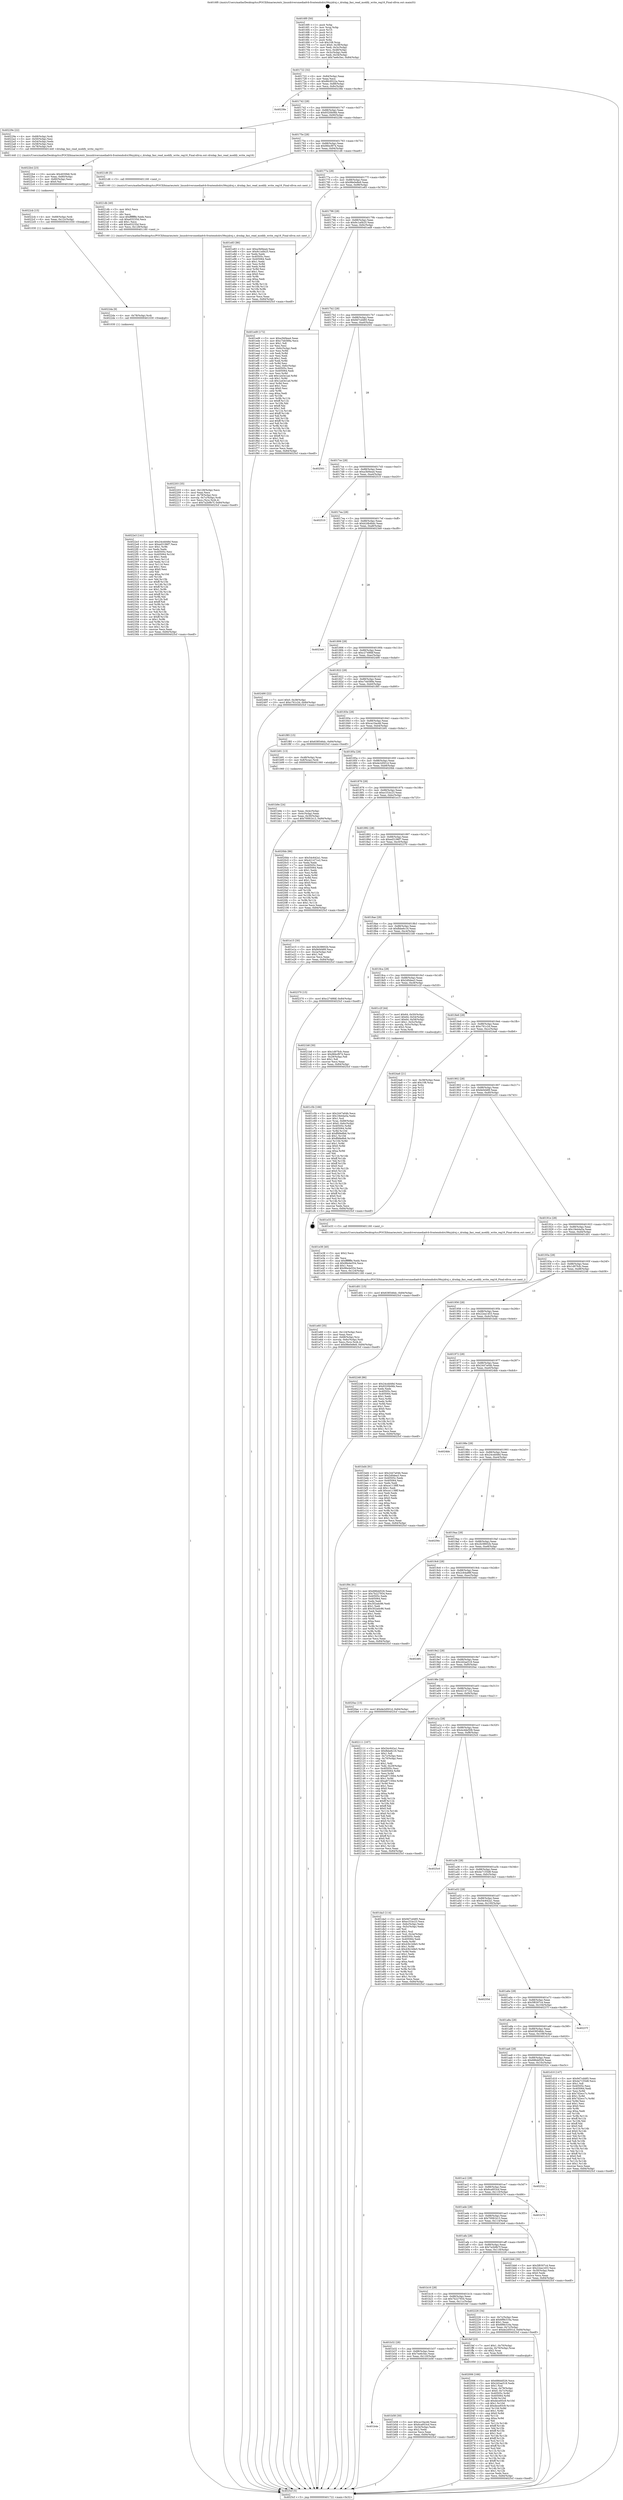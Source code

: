 digraph "0x4016f0" {
  label = "0x4016f0 (/mnt/c/Users/mathe/Desktop/tcc/POCII/binaries/extr_linuxdriversmediadvb-frontendsdrx39xyjdrxj.c_drxdap_fasi_read_modify_write_reg16_Final-ollvm.out::main(0))"
  labelloc = "t"
  node[shape=record]

  Entry [label="",width=0.3,height=0.3,shape=circle,fillcolor=black,style=filled]
  "0x401722" [label="{
     0x401722 [32]\l
     | [instrs]\l
     &nbsp;&nbsp;0x401722 \<+6\>: mov -0x84(%rbp),%eax\l
     &nbsp;&nbsp;0x401728 \<+2\>: mov %eax,%ecx\l
     &nbsp;&nbsp;0x40172a \<+6\>: sub $0x86c9522a,%ecx\l
     &nbsp;&nbsp;0x401730 \<+6\>: mov %eax,-0x88(%rbp)\l
     &nbsp;&nbsp;0x401736 \<+6\>: mov %ecx,-0x8c(%rbp)\l
     &nbsp;&nbsp;0x40173c \<+6\>: je 000000000040238e \<main+0xc9e\>\l
  }"]
  "0x40238e" [label="{
     0x40238e\l
  }", style=dashed]
  "0x401742" [label="{
     0x401742 [28]\l
     | [instrs]\l
     &nbsp;&nbsp;0x401742 \<+5\>: jmp 0000000000401747 \<main+0x57\>\l
     &nbsp;&nbsp;0x401747 \<+6\>: mov -0x88(%rbp),%eax\l
     &nbsp;&nbsp;0x40174d \<+5\>: sub $0x9320b06b,%eax\l
     &nbsp;&nbsp;0x401752 \<+6\>: mov %eax,-0x90(%rbp)\l
     &nbsp;&nbsp;0x401758 \<+6\>: je 000000000040229e \<main+0xbae\>\l
  }"]
  Exit [label="",width=0.3,height=0.3,shape=circle,fillcolor=black,style=filled,peripheries=2]
  "0x40229e" [label="{
     0x40229e [22]\l
     | [instrs]\l
     &nbsp;&nbsp;0x40229e \<+4\>: mov -0x68(%rbp),%rdi\l
     &nbsp;&nbsp;0x4022a2 \<+3\>: mov -0x50(%rbp),%esi\l
     &nbsp;&nbsp;0x4022a5 \<+3\>: mov -0x54(%rbp),%edx\l
     &nbsp;&nbsp;0x4022a8 \<+3\>: mov -0x58(%rbp),%ecx\l
     &nbsp;&nbsp;0x4022ab \<+4\>: mov -0x78(%rbp),%r8\l
     &nbsp;&nbsp;0x4022af \<+5\>: call 0000000000401440 \<drxdap_fasi_read_modify_write_reg16\>\l
     | [calls]\l
     &nbsp;&nbsp;0x401440 \{1\} (/mnt/c/Users/mathe/Desktop/tcc/POCII/binaries/extr_linuxdriversmediadvb-frontendsdrx39xyjdrxj.c_drxdap_fasi_read_modify_write_reg16_Final-ollvm.out::drxdap_fasi_read_modify_write_reg16)\l
  }"]
  "0x40175e" [label="{
     0x40175e [28]\l
     | [instrs]\l
     &nbsp;&nbsp;0x40175e \<+5\>: jmp 0000000000401763 \<main+0x73\>\l
     &nbsp;&nbsp;0x401763 \<+6\>: mov -0x88(%rbp),%eax\l
     &nbsp;&nbsp;0x401769 \<+5\>: sub $0x984cf974,%eax\l
     &nbsp;&nbsp;0x40176e \<+6\>: mov %eax,-0x94(%rbp)\l
     &nbsp;&nbsp;0x401774 \<+6\>: je 00000000004021d6 \<main+0xae6\>\l
  }"]
  "0x4022e3" [label="{
     0x4022e3 [141]\l
     | [instrs]\l
     &nbsp;&nbsp;0x4022e3 \<+5\>: mov $0x24cdd48d,%eax\l
     &nbsp;&nbsp;0x4022e8 \<+5\>: mov $0xed3196f7,%ecx\l
     &nbsp;&nbsp;0x4022ed \<+3\>: mov $0x1,%r9b\l
     &nbsp;&nbsp;0x4022f0 \<+2\>: xor %edx,%edx\l
     &nbsp;&nbsp;0x4022f2 \<+7\>: mov 0x40505c,%esi\l
     &nbsp;&nbsp;0x4022f9 \<+8\>: mov 0x405064,%r10d\l
     &nbsp;&nbsp;0x402301 \<+3\>: sub $0x1,%edx\l
     &nbsp;&nbsp;0x402304 \<+3\>: mov %esi,%r11d\l
     &nbsp;&nbsp;0x402307 \<+3\>: add %edx,%r11d\l
     &nbsp;&nbsp;0x40230a \<+4\>: imul %r11d,%esi\l
     &nbsp;&nbsp;0x40230e \<+3\>: and $0x1,%esi\l
     &nbsp;&nbsp;0x402311 \<+3\>: cmp $0x0,%esi\l
     &nbsp;&nbsp;0x402314 \<+3\>: sete %bl\l
     &nbsp;&nbsp;0x402317 \<+4\>: cmp $0xa,%r10d\l
     &nbsp;&nbsp;0x40231b \<+4\>: setl %r14b\l
     &nbsp;&nbsp;0x40231f \<+3\>: mov %bl,%r15b\l
     &nbsp;&nbsp;0x402322 \<+4\>: xor $0xff,%r15b\l
     &nbsp;&nbsp;0x402326 \<+3\>: mov %r14b,%r12b\l
     &nbsp;&nbsp;0x402329 \<+4\>: xor $0xff,%r12b\l
     &nbsp;&nbsp;0x40232d \<+4\>: xor $0x1,%r9b\l
     &nbsp;&nbsp;0x402331 \<+3\>: mov %r15b,%r13b\l
     &nbsp;&nbsp;0x402334 \<+4\>: and $0xff,%r13b\l
     &nbsp;&nbsp;0x402338 \<+3\>: and %r9b,%bl\l
     &nbsp;&nbsp;0x40233b \<+3\>: mov %r12b,%dl\l
     &nbsp;&nbsp;0x40233e \<+3\>: and $0xff,%dl\l
     &nbsp;&nbsp;0x402341 \<+3\>: and %r9b,%r14b\l
     &nbsp;&nbsp;0x402344 \<+3\>: or %bl,%r13b\l
     &nbsp;&nbsp;0x402347 \<+3\>: or %r14b,%dl\l
     &nbsp;&nbsp;0x40234a \<+3\>: xor %dl,%r13b\l
     &nbsp;&nbsp;0x40234d \<+3\>: or %r12b,%r15b\l
     &nbsp;&nbsp;0x402350 \<+4\>: xor $0xff,%r15b\l
     &nbsp;&nbsp;0x402354 \<+4\>: or $0x1,%r9b\l
     &nbsp;&nbsp;0x402358 \<+3\>: and %r9b,%r15b\l
     &nbsp;&nbsp;0x40235b \<+3\>: or %r15b,%r13b\l
     &nbsp;&nbsp;0x40235e \<+4\>: test $0x1,%r13b\l
     &nbsp;&nbsp;0x402362 \<+3\>: cmovne %ecx,%eax\l
     &nbsp;&nbsp;0x402365 \<+6\>: mov %eax,-0x84(%rbp)\l
     &nbsp;&nbsp;0x40236b \<+5\>: jmp 00000000004025cf \<main+0xedf\>\l
  }"]
  "0x4021d6" [label="{
     0x4021d6 [5]\l
     | [instrs]\l
     &nbsp;&nbsp;0x4021d6 \<+5\>: call 0000000000401160 \<next_i\>\l
     | [calls]\l
     &nbsp;&nbsp;0x401160 \{1\} (/mnt/c/Users/mathe/Desktop/tcc/POCII/binaries/extr_linuxdriversmediadvb-frontendsdrx39xyjdrxj.c_drxdap_fasi_read_modify_write_reg16_Final-ollvm.out::next_i)\l
  }"]
  "0x40177a" [label="{
     0x40177a [28]\l
     | [instrs]\l
     &nbsp;&nbsp;0x40177a \<+5\>: jmp 000000000040177f \<main+0x8f\>\l
     &nbsp;&nbsp;0x40177f \<+6\>: mov -0x88(%rbp),%eax\l
     &nbsp;&nbsp;0x401785 \<+5\>: sub $0x98e0e8e9,%eax\l
     &nbsp;&nbsp;0x40178a \<+6\>: mov %eax,-0x98(%rbp)\l
     &nbsp;&nbsp;0x401790 \<+6\>: je 0000000000401e83 \<main+0x793\>\l
  }"]
  "0x4022da" [label="{
     0x4022da [9]\l
     | [instrs]\l
     &nbsp;&nbsp;0x4022da \<+4\>: mov -0x78(%rbp),%rdi\l
     &nbsp;&nbsp;0x4022de \<+5\>: call 0000000000401030 \<free@plt\>\l
     | [calls]\l
     &nbsp;&nbsp;0x401030 \{1\} (unknown)\l
  }"]
  "0x401e83" [label="{
     0x401e83 [86]\l
     | [instrs]\l
     &nbsp;&nbsp;0x401e83 \<+5\>: mov $0xa3bf4ea4,%eax\l
     &nbsp;&nbsp;0x401e88 \<+5\>: mov $0x9c1a0b25,%ecx\l
     &nbsp;&nbsp;0x401e8d \<+2\>: xor %edx,%edx\l
     &nbsp;&nbsp;0x401e8f \<+7\>: mov 0x40505c,%esi\l
     &nbsp;&nbsp;0x401e96 \<+7\>: mov 0x405064,%edi\l
     &nbsp;&nbsp;0x401e9d \<+3\>: sub $0x1,%edx\l
     &nbsp;&nbsp;0x401ea0 \<+3\>: mov %esi,%r8d\l
     &nbsp;&nbsp;0x401ea3 \<+3\>: add %edx,%r8d\l
     &nbsp;&nbsp;0x401ea6 \<+4\>: imul %r8d,%esi\l
     &nbsp;&nbsp;0x401eaa \<+3\>: and $0x1,%esi\l
     &nbsp;&nbsp;0x401ead \<+3\>: cmp $0x0,%esi\l
     &nbsp;&nbsp;0x401eb0 \<+4\>: sete %r9b\l
     &nbsp;&nbsp;0x401eb4 \<+3\>: cmp $0xa,%edi\l
     &nbsp;&nbsp;0x401eb7 \<+4\>: setl %r10b\l
     &nbsp;&nbsp;0x401ebb \<+3\>: mov %r9b,%r11b\l
     &nbsp;&nbsp;0x401ebe \<+3\>: and %r10b,%r11b\l
     &nbsp;&nbsp;0x401ec1 \<+3\>: xor %r10b,%r9b\l
     &nbsp;&nbsp;0x401ec4 \<+3\>: or %r9b,%r11b\l
     &nbsp;&nbsp;0x401ec7 \<+4\>: test $0x1,%r11b\l
     &nbsp;&nbsp;0x401ecb \<+3\>: cmovne %ecx,%eax\l
     &nbsp;&nbsp;0x401ece \<+6\>: mov %eax,-0x84(%rbp)\l
     &nbsp;&nbsp;0x401ed4 \<+5\>: jmp 00000000004025cf \<main+0xedf\>\l
  }"]
  "0x401796" [label="{
     0x401796 [28]\l
     | [instrs]\l
     &nbsp;&nbsp;0x401796 \<+5\>: jmp 000000000040179b \<main+0xab\>\l
     &nbsp;&nbsp;0x40179b \<+6\>: mov -0x88(%rbp),%eax\l
     &nbsp;&nbsp;0x4017a1 \<+5\>: sub $0x9c1a0b25,%eax\l
     &nbsp;&nbsp;0x4017a6 \<+6\>: mov %eax,-0x9c(%rbp)\l
     &nbsp;&nbsp;0x4017ac \<+6\>: je 0000000000401ed9 \<main+0x7e9\>\l
  }"]
  "0x4022cb" [label="{
     0x4022cb [15]\l
     | [instrs]\l
     &nbsp;&nbsp;0x4022cb \<+4\>: mov -0x68(%rbp),%rdi\l
     &nbsp;&nbsp;0x4022cf \<+6\>: mov %eax,-0x12c(%rbp)\l
     &nbsp;&nbsp;0x4022d5 \<+5\>: call 0000000000401030 \<free@plt\>\l
     | [calls]\l
     &nbsp;&nbsp;0x401030 \{1\} (unknown)\l
  }"]
  "0x401ed9" [label="{
     0x401ed9 [172]\l
     | [instrs]\l
     &nbsp;&nbsp;0x401ed9 \<+5\>: mov $0xa3bf4ea4,%eax\l
     &nbsp;&nbsp;0x401ede \<+5\>: mov $0xc7eb589a,%ecx\l
     &nbsp;&nbsp;0x401ee3 \<+2\>: mov $0x1,%dl\l
     &nbsp;&nbsp;0x401ee5 \<+2\>: xor %esi,%esi\l
     &nbsp;&nbsp;0x401ee7 \<+3\>: mov -0x6c(%rbp),%edi\l
     &nbsp;&nbsp;0x401eea \<+3\>: mov %esi,%r8d\l
     &nbsp;&nbsp;0x401eed \<+3\>: sub %edi,%r8d\l
     &nbsp;&nbsp;0x401ef0 \<+2\>: mov %esi,%edi\l
     &nbsp;&nbsp;0x401ef2 \<+3\>: sub $0x1,%edi\l
     &nbsp;&nbsp;0x401ef5 \<+3\>: add %edi,%r8d\l
     &nbsp;&nbsp;0x401ef8 \<+3\>: sub %r8d,%esi\l
     &nbsp;&nbsp;0x401efb \<+3\>: mov %esi,-0x6c(%rbp)\l
     &nbsp;&nbsp;0x401efe \<+7\>: mov 0x40505c,%esi\l
     &nbsp;&nbsp;0x401f05 \<+7\>: mov 0x405064,%edi\l
     &nbsp;&nbsp;0x401f0c \<+3\>: mov %esi,%r8d\l
     &nbsp;&nbsp;0x401f0f \<+7\>: add $0x1a43e1ad,%r8d\l
     &nbsp;&nbsp;0x401f16 \<+4\>: sub $0x1,%r8d\l
     &nbsp;&nbsp;0x401f1a \<+7\>: sub $0x1a43e1ad,%r8d\l
     &nbsp;&nbsp;0x401f21 \<+4\>: imul %r8d,%esi\l
     &nbsp;&nbsp;0x401f25 \<+3\>: and $0x1,%esi\l
     &nbsp;&nbsp;0x401f28 \<+3\>: cmp $0x0,%esi\l
     &nbsp;&nbsp;0x401f2b \<+4\>: sete %r9b\l
     &nbsp;&nbsp;0x401f2f \<+3\>: cmp $0xa,%edi\l
     &nbsp;&nbsp;0x401f32 \<+4\>: setl %r10b\l
     &nbsp;&nbsp;0x401f36 \<+3\>: mov %r9b,%r11b\l
     &nbsp;&nbsp;0x401f39 \<+4\>: xor $0xff,%r11b\l
     &nbsp;&nbsp;0x401f3d \<+3\>: mov %r10b,%bl\l
     &nbsp;&nbsp;0x401f40 \<+3\>: xor $0xff,%bl\l
     &nbsp;&nbsp;0x401f43 \<+3\>: xor $0x1,%dl\l
     &nbsp;&nbsp;0x401f46 \<+3\>: mov %r11b,%r14b\l
     &nbsp;&nbsp;0x401f49 \<+4\>: and $0xff,%r14b\l
     &nbsp;&nbsp;0x401f4d \<+3\>: and %dl,%r9b\l
     &nbsp;&nbsp;0x401f50 \<+3\>: mov %bl,%r15b\l
     &nbsp;&nbsp;0x401f53 \<+4\>: and $0xff,%r15b\l
     &nbsp;&nbsp;0x401f57 \<+3\>: and %dl,%r10b\l
     &nbsp;&nbsp;0x401f5a \<+3\>: or %r9b,%r14b\l
     &nbsp;&nbsp;0x401f5d \<+3\>: or %r10b,%r15b\l
     &nbsp;&nbsp;0x401f60 \<+3\>: xor %r15b,%r14b\l
     &nbsp;&nbsp;0x401f63 \<+3\>: or %bl,%r11b\l
     &nbsp;&nbsp;0x401f66 \<+4\>: xor $0xff,%r11b\l
     &nbsp;&nbsp;0x401f6a \<+3\>: or $0x1,%dl\l
     &nbsp;&nbsp;0x401f6d \<+3\>: and %dl,%r11b\l
     &nbsp;&nbsp;0x401f70 \<+3\>: or %r11b,%r14b\l
     &nbsp;&nbsp;0x401f73 \<+4\>: test $0x1,%r14b\l
     &nbsp;&nbsp;0x401f77 \<+3\>: cmovne %ecx,%eax\l
     &nbsp;&nbsp;0x401f7a \<+6\>: mov %eax,-0x84(%rbp)\l
     &nbsp;&nbsp;0x401f80 \<+5\>: jmp 00000000004025cf \<main+0xedf\>\l
  }"]
  "0x4017b2" [label="{
     0x4017b2 [28]\l
     | [instrs]\l
     &nbsp;&nbsp;0x4017b2 \<+5\>: jmp 00000000004017b7 \<main+0xc7\>\l
     &nbsp;&nbsp;0x4017b7 \<+6\>: mov -0x88(%rbp),%eax\l
     &nbsp;&nbsp;0x4017bd \<+5\>: sub $0x9d7cd485,%eax\l
     &nbsp;&nbsp;0x4017c2 \<+6\>: mov %eax,-0xa0(%rbp)\l
     &nbsp;&nbsp;0x4017c8 \<+6\>: je 0000000000402501 \<main+0xe11\>\l
  }"]
  "0x4022b4" [label="{
     0x4022b4 [23]\l
     | [instrs]\l
     &nbsp;&nbsp;0x4022b4 \<+10\>: movabs $0x4030b6,%rdi\l
     &nbsp;&nbsp;0x4022be \<+3\>: mov %eax,-0x80(%rbp)\l
     &nbsp;&nbsp;0x4022c1 \<+3\>: mov -0x80(%rbp),%esi\l
     &nbsp;&nbsp;0x4022c4 \<+2\>: mov $0x0,%al\l
     &nbsp;&nbsp;0x4022c6 \<+5\>: call 0000000000401040 \<printf@plt\>\l
     | [calls]\l
     &nbsp;&nbsp;0x401040 \{1\} (unknown)\l
  }"]
  "0x402501" [label="{
     0x402501\l
  }", style=dashed]
  "0x4017ce" [label="{
     0x4017ce [28]\l
     | [instrs]\l
     &nbsp;&nbsp;0x4017ce \<+5\>: jmp 00000000004017d3 \<main+0xe3\>\l
     &nbsp;&nbsp;0x4017d3 \<+6\>: mov -0x88(%rbp),%eax\l
     &nbsp;&nbsp;0x4017d9 \<+5\>: sub $0xa3bf4ea4,%eax\l
     &nbsp;&nbsp;0x4017de \<+6\>: mov %eax,-0xa4(%rbp)\l
     &nbsp;&nbsp;0x4017e4 \<+6\>: je 0000000000402510 \<main+0xe20\>\l
  }"]
  "0x402203" [label="{
     0x402203 [35]\l
     | [instrs]\l
     &nbsp;&nbsp;0x402203 \<+6\>: mov -0x128(%rbp),%ecx\l
     &nbsp;&nbsp;0x402209 \<+3\>: imul %eax,%ecx\l
     &nbsp;&nbsp;0x40220c \<+4\>: mov -0x78(%rbp),%rsi\l
     &nbsp;&nbsp;0x402210 \<+4\>: movslq -0x7c(%rbp),%rdi\l
     &nbsp;&nbsp;0x402214 \<+3\>: mov %ecx,(%rsi,%rdi,4)\l
     &nbsp;&nbsp;0x402217 \<+10\>: movl $0x7a2b9b7f,-0x84(%rbp)\l
     &nbsp;&nbsp;0x402221 \<+5\>: jmp 00000000004025cf \<main+0xedf\>\l
  }"]
  "0x402510" [label="{
     0x402510\l
  }", style=dashed]
  "0x4017ea" [label="{
     0x4017ea [28]\l
     | [instrs]\l
     &nbsp;&nbsp;0x4017ea \<+5\>: jmp 00000000004017ef \<main+0xff\>\l
     &nbsp;&nbsp;0x4017ef \<+6\>: mov -0x88(%rbp),%eax\l
     &nbsp;&nbsp;0x4017f5 \<+5\>: sub $0xb2db4bdc,%eax\l
     &nbsp;&nbsp;0x4017fa \<+6\>: mov %eax,-0xa8(%rbp)\l
     &nbsp;&nbsp;0x401800 \<+6\>: je 00000000004023e9 \<main+0xcf9\>\l
  }"]
  "0x4021db" [label="{
     0x4021db [40]\l
     | [instrs]\l
     &nbsp;&nbsp;0x4021db \<+5\>: mov $0x2,%ecx\l
     &nbsp;&nbsp;0x4021e0 \<+1\>: cltd\l
     &nbsp;&nbsp;0x4021e1 \<+2\>: idiv %ecx\l
     &nbsp;&nbsp;0x4021e3 \<+6\>: imul $0xfffffffe,%edx,%ecx\l
     &nbsp;&nbsp;0x4021e9 \<+6\>: sub $0xe03235d,%ecx\l
     &nbsp;&nbsp;0x4021ef \<+3\>: add $0x1,%ecx\l
     &nbsp;&nbsp;0x4021f2 \<+6\>: add $0xe03235d,%ecx\l
     &nbsp;&nbsp;0x4021f8 \<+6\>: mov %ecx,-0x128(%rbp)\l
     &nbsp;&nbsp;0x4021fe \<+5\>: call 0000000000401160 \<next_i\>\l
     | [calls]\l
     &nbsp;&nbsp;0x401160 \{1\} (/mnt/c/Users/mathe/Desktop/tcc/POCII/binaries/extr_linuxdriversmediadvb-frontendsdrx39xyjdrxj.c_drxdap_fasi_read_modify_write_reg16_Final-ollvm.out::next_i)\l
  }"]
  "0x4023e9" [label="{
     0x4023e9\l
  }", style=dashed]
  "0x401806" [label="{
     0x401806 [28]\l
     | [instrs]\l
     &nbsp;&nbsp;0x401806 \<+5\>: jmp 000000000040180b \<main+0x11b\>\l
     &nbsp;&nbsp;0x40180b \<+6\>: mov -0x88(%rbp),%eax\l
     &nbsp;&nbsp;0x401811 \<+5\>: sub $0xc2749fdf,%eax\l
     &nbsp;&nbsp;0x401816 \<+6\>: mov %eax,-0xac(%rbp)\l
     &nbsp;&nbsp;0x40181c \<+6\>: je 0000000000402490 \<main+0xda0\>\l
  }"]
  "0x402006" [label="{
     0x402006 [166]\l
     | [instrs]\l
     &nbsp;&nbsp;0x402006 \<+5\>: mov $0x686dd526,%ecx\l
     &nbsp;&nbsp;0x40200b \<+5\>: mov $0x2d2ae518,%edx\l
     &nbsp;&nbsp;0x402010 \<+3\>: mov $0x1,%sil\l
     &nbsp;&nbsp;0x402013 \<+4\>: mov %rax,-0x78(%rbp)\l
     &nbsp;&nbsp;0x402017 \<+7\>: movl $0x0,-0x7c(%rbp)\l
     &nbsp;&nbsp;0x40201e \<+8\>: mov 0x40505c,%r8d\l
     &nbsp;&nbsp;0x402026 \<+8\>: mov 0x405064,%r9d\l
     &nbsp;&nbsp;0x40202e \<+3\>: mov %r8d,%r10d\l
     &nbsp;&nbsp;0x402031 \<+7\>: add $0xdece93c9,%r10d\l
     &nbsp;&nbsp;0x402038 \<+4\>: sub $0x1,%r10d\l
     &nbsp;&nbsp;0x40203c \<+7\>: sub $0xdece93c9,%r10d\l
     &nbsp;&nbsp;0x402043 \<+4\>: imul %r10d,%r8d\l
     &nbsp;&nbsp;0x402047 \<+4\>: and $0x1,%r8d\l
     &nbsp;&nbsp;0x40204b \<+4\>: cmp $0x0,%r8d\l
     &nbsp;&nbsp;0x40204f \<+4\>: sete %r11b\l
     &nbsp;&nbsp;0x402053 \<+4\>: cmp $0xa,%r9d\l
     &nbsp;&nbsp;0x402057 \<+3\>: setl %bl\l
     &nbsp;&nbsp;0x40205a \<+3\>: mov %r11b,%r14b\l
     &nbsp;&nbsp;0x40205d \<+4\>: xor $0xff,%r14b\l
     &nbsp;&nbsp;0x402061 \<+3\>: mov %bl,%r15b\l
     &nbsp;&nbsp;0x402064 \<+4\>: xor $0xff,%r15b\l
     &nbsp;&nbsp;0x402068 \<+4\>: xor $0x1,%sil\l
     &nbsp;&nbsp;0x40206c \<+3\>: mov %r14b,%r12b\l
     &nbsp;&nbsp;0x40206f \<+4\>: and $0xff,%r12b\l
     &nbsp;&nbsp;0x402073 \<+3\>: and %sil,%r11b\l
     &nbsp;&nbsp;0x402076 \<+3\>: mov %r15b,%r13b\l
     &nbsp;&nbsp;0x402079 \<+4\>: and $0xff,%r13b\l
     &nbsp;&nbsp;0x40207d \<+3\>: and %sil,%bl\l
     &nbsp;&nbsp;0x402080 \<+3\>: or %r11b,%r12b\l
     &nbsp;&nbsp;0x402083 \<+3\>: or %bl,%r13b\l
     &nbsp;&nbsp;0x402086 \<+3\>: xor %r13b,%r12b\l
     &nbsp;&nbsp;0x402089 \<+3\>: or %r15b,%r14b\l
     &nbsp;&nbsp;0x40208c \<+4\>: xor $0xff,%r14b\l
     &nbsp;&nbsp;0x402090 \<+4\>: or $0x1,%sil\l
     &nbsp;&nbsp;0x402094 \<+3\>: and %sil,%r14b\l
     &nbsp;&nbsp;0x402097 \<+3\>: or %r14b,%r12b\l
     &nbsp;&nbsp;0x40209a \<+4\>: test $0x1,%r12b\l
     &nbsp;&nbsp;0x40209e \<+3\>: cmovne %edx,%ecx\l
     &nbsp;&nbsp;0x4020a1 \<+6\>: mov %ecx,-0x84(%rbp)\l
     &nbsp;&nbsp;0x4020a7 \<+5\>: jmp 00000000004025cf \<main+0xedf\>\l
  }"]
  "0x402490" [label="{
     0x402490 [22]\l
     | [instrs]\l
     &nbsp;&nbsp;0x402490 \<+7\>: movl $0x0,-0x38(%rbp)\l
     &nbsp;&nbsp;0x402497 \<+10\>: movl $0xc761c2d,-0x84(%rbp)\l
     &nbsp;&nbsp;0x4024a1 \<+5\>: jmp 00000000004025cf \<main+0xedf\>\l
  }"]
  "0x401822" [label="{
     0x401822 [28]\l
     | [instrs]\l
     &nbsp;&nbsp;0x401822 \<+5\>: jmp 0000000000401827 \<main+0x137\>\l
     &nbsp;&nbsp;0x401827 \<+6\>: mov -0x88(%rbp),%eax\l
     &nbsp;&nbsp;0x40182d \<+5\>: sub $0xc7eb589a,%eax\l
     &nbsp;&nbsp;0x401832 \<+6\>: mov %eax,-0xb0(%rbp)\l
     &nbsp;&nbsp;0x401838 \<+6\>: je 0000000000401f85 \<main+0x895\>\l
  }"]
  "0x401e60" [label="{
     0x401e60 [35]\l
     | [instrs]\l
     &nbsp;&nbsp;0x401e60 \<+6\>: mov -0x124(%rbp),%ecx\l
     &nbsp;&nbsp;0x401e66 \<+3\>: imul %eax,%ecx\l
     &nbsp;&nbsp;0x401e69 \<+4\>: mov -0x68(%rbp),%rsi\l
     &nbsp;&nbsp;0x401e6d \<+4\>: movslq -0x6c(%rbp),%rdi\l
     &nbsp;&nbsp;0x401e71 \<+3\>: mov %ecx,(%rsi,%rdi,4)\l
     &nbsp;&nbsp;0x401e74 \<+10\>: movl $0x98e0e8e9,-0x84(%rbp)\l
     &nbsp;&nbsp;0x401e7e \<+5\>: jmp 00000000004025cf \<main+0xedf\>\l
  }"]
  "0x401f85" [label="{
     0x401f85 [15]\l
     | [instrs]\l
     &nbsp;&nbsp;0x401f85 \<+10\>: movl $0x638546dc,-0x84(%rbp)\l
     &nbsp;&nbsp;0x401f8f \<+5\>: jmp 00000000004025cf \<main+0xedf\>\l
  }"]
  "0x40183e" [label="{
     0x40183e [28]\l
     | [instrs]\l
     &nbsp;&nbsp;0x40183e \<+5\>: jmp 0000000000401843 \<main+0x153\>\l
     &nbsp;&nbsp;0x401843 \<+6\>: mov -0x88(%rbp),%eax\l
     &nbsp;&nbsp;0x401849 \<+5\>: sub $0xca10acdd,%eax\l
     &nbsp;&nbsp;0x40184e \<+6\>: mov %eax,-0xb4(%rbp)\l
     &nbsp;&nbsp;0x401854 \<+6\>: je 0000000000401b91 \<main+0x4a1\>\l
  }"]
  "0x401e38" [label="{
     0x401e38 [40]\l
     | [instrs]\l
     &nbsp;&nbsp;0x401e38 \<+5\>: mov $0x2,%ecx\l
     &nbsp;&nbsp;0x401e3d \<+1\>: cltd\l
     &nbsp;&nbsp;0x401e3e \<+2\>: idiv %ecx\l
     &nbsp;&nbsp;0x401e40 \<+6\>: imul $0xfffffffe,%edx,%ecx\l
     &nbsp;&nbsp;0x401e46 \<+6\>: sub $0x96e4e554,%ecx\l
     &nbsp;&nbsp;0x401e4c \<+3\>: add $0x1,%ecx\l
     &nbsp;&nbsp;0x401e4f \<+6\>: add $0x96e4e554,%ecx\l
     &nbsp;&nbsp;0x401e55 \<+6\>: mov %ecx,-0x124(%rbp)\l
     &nbsp;&nbsp;0x401e5b \<+5\>: call 0000000000401160 \<next_i\>\l
     | [calls]\l
     &nbsp;&nbsp;0x401160 \{1\} (/mnt/c/Users/mathe/Desktop/tcc/POCII/binaries/extr_linuxdriversmediadvb-frontendsdrx39xyjdrxj.c_drxdap_fasi_read_modify_write_reg16_Final-ollvm.out::next_i)\l
  }"]
  "0x401b91" [label="{
     0x401b91 [13]\l
     | [instrs]\l
     &nbsp;&nbsp;0x401b91 \<+4\>: mov -0x48(%rbp),%rax\l
     &nbsp;&nbsp;0x401b95 \<+4\>: mov 0x8(%rax),%rdi\l
     &nbsp;&nbsp;0x401b99 \<+5\>: call 0000000000401060 \<atoi@plt\>\l
     | [calls]\l
     &nbsp;&nbsp;0x401060 \{1\} (unknown)\l
  }"]
  "0x40185a" [label="{
     0x40185a [28]\l
     | [instrs]\l
     &nbsp;&nbsp;0x40185a \<+5\>: jmp 000000000040185f \<main+0x16f\>\l
     &nbsp;&nbsp;0x40185f \<+6\>: mov -0x88(%rbp),%eax\l
     &nbsp;&nbsp;0x401865 \<+5\>: sub $0xde2d501d,%eax\l
     &nbsp;&nbsp;0x40186a \<+6\>: mov %eax,-0xb8(%rbp)\l
     &nbsp;&nbsp;0x401870 \<+6\>: je 00000000004020bb \<main+0x9cb\>\l
  }"]
  "0x401c5b" [label="{
     0x401c5b [166]\l
     | [instrs]\l
     &nbsp;&nbsp;0x401c5b \<+5\>: mov $0x2447a04b,%ecx\l
     &nbsp;&nbsp;0x401c60 \<+5\>: mov $0x19e44a5a,%edx\l
     &nbsp;&nbsp;0x401c65 \<+3\>: mov $0x1,%sil\l
     &nbsp;&nbsp;0x401c68 \<+4\>: mov %rax,-0x68(%rbp)\l
     &nbsp;&nbsp;0x401c6c \<+7\>: movl $0x0,-0x6c(%rbp)\l
     &nbsp;&nbsp;0x401c73 \<+8\>: mov 0x40505c,%r8d\l
     &nbsp;&nbsp;0x401c7b \<+8\>: mov 0x405064,%r9d\l
     &nbsp;&nbsp;0x401c83 \<+3\>: mov %r8d,%r10d\l
     &nbsp;&nbsp;0x401c86 \<+7\>: add $0xff48e8b6,%r10d\l
     &nbsp;&nbsp;0x401c8d \<+4\>: sub $0x1,%r10d\l
     &nbsp;&nbsp;0x401c91 \<+7\>: sub $0xff48e8b6,%r10d\l
     &nbsp;&nbsp;0x401c98 \<+4\>: imul %r10d,%r8d\l
     &nbsp;&nbsp;0x401c9c \<+4\>: and $0x1,%r8d\l
     &nbsp;&nbsp;0x401ca0 \<+4\>: cmp $0x0,%r8d\l
     &nbsp;&nbsp;0x401ca4 \<+4\>: sete %r11b\l
     &nbsp;&nbsp;0x401ca8 \<+4\>: cmp $0xa,%r9d\l
     &nbsp;&nbsp;0x401cac \<+3\>: setl %bl\l
     &nbsp;&nbsp;0x401caf \<+3\>: mov %r11b,%r14b\l
     &nbsp;&nbsp;0x401cb2 \<+4\>: xor $0xff,%r14b\l
     &nbsp;&nbsp;0x401cb6 \<+3\>: mov %bl,%r15b\l
     &nbsp;&nbsp;0x401cb9 \<+4\>: xor $0xff,%r15b\l
     &nbsp;&nbsp;0x401cbd \<+4\>: xor $0x0,%sil\l
     &nbsp;&nbsp;0x401cc1 \<+3\>: mov %r14b,%r12b\l
     &nbsp;&nbsp;0x401cc4 \<+4\>: and $0x0,%r12b\l
     &nbsp;&nbsp;0x401cc8 \<+3\>: and %sil,%r11b\l
     &nbsp;&nbsp;0x401ccb \<+3\>: mov %r15b,%r13b\l
     &nbsp;&nbsp;0x401cce \<+4\>: and $0x0,%r13b\l
     &nbsp;&nbsp;0x401cd2 \<+3\>: and %sil,%bl\l
     &nbsp;&nbsp;0x401cd5 \<+3\>: or %r11b,%r12b\l
     &nbsp;&nbsp;0x401cd8 \<+3\>: or %bl,%r13b\l
     &nbsp;&nbsp;0x401cdb \<+3\>: xor %r13b,%r12b\l
     &nbsp;&nbsp;0x401cde \<+3\>: or %r15b,%r14b\l
     &nbsp;&nbsp;0x401ce1 \<+4\>: xor $0xff,%r14b\l
     &nbsp;&nbsp;0x401ce5 \<+4\>: or $0x0,%sil\l
     &nbsp;&nbsp;0x401ce9 \<+3\>: and %sil,%r14b\l
     &nbsp;&nbsp;0x401cec \<+3\>: or %r14b,%r12b\l
     &nbsp;&nbsp;0x401cef \<+4\>: test $0x1,%r12b\l
     &nbsp;&nbsp;0x401cf3 \<+3\>: cmovne %edx,%ecx\l
     &nbsp;&nbsp;0x401cf6 \<+6\>: mov %ecx,-0x84(%rbp)\l
     &nbsp;&nbsp;0x401cfc \<+5\>: jmp 00000000004025cf \<main+0xedf\>\l
  }"]
  "0x4020bb" [label="{
     0x4020bb [86]\l
     | [instrs]\l
     &nbsp;&nbsp;0x4020bb \<+5\>: mov $0x54c642a1,%eax\l
     &nbsp;&nbsp;0x4020c0 \<+5\>: mov $0x421471e2,%ecx\l
     &nbsp;&nbsp;0x4020c5 \<+2\>: xor %edx,%edx\l
     &nbsp;&nbsp;0x4020c7 \<+7\>: mov 0x40505c,%esi\l
     &nbsp;&nbsp;0x4020ce \<+7\>: mov 0x405064,%edi\l
     &nbsp;&nbsp;0x4020d5 \<+3\>: sub $0x1,%edx\l
     &nbsp;&nbsp;0x4020d8 \<+3\>: mov %esi,%r8d\l
     &nbsp;&nbsp;0x4020db \<+3\>: add %edx,%r8d\l
     &nbsp;&nbsp;0x4020de \<+4\>: imul %r8d,%esi\l
     &nbsp;&nbsp;0x4020e2 \<+3\>: and $0x1,%esi\l
     &nbsp;&nbsp;0x4020e5 \<+3\>: cmp $0x0,%esi\l
     &nbsp;&nbsp;0x4020e8 \<+4\>: sete %r9b\l
     &nbsp;&nbsp;0x4020ec \<+3\>: cmp $0xa,%edi\l
     &nbsp;&nbsp;0x4020ef \<+4\>: setl %r10b\l
     &nbsp;&nbsp;0x4020f3 \<+3\>: mov %r9b,%r11b\l
     &nbsp;&nbsp;0x4020f6 \<+3\>: and %r10b,%r11b\l
     &nbsp;&nbsp;0x4020f9 \<+3\>: xor %r10b,%r9b\l
     &nbsp;&nbsp;0x4020fc \<+3\>: or %r9b,%r11b\l
     &nbsp;&nbsp;0x4020ff \<+4\>: test $0x1,%r11b\l
     &nbsp;&nbsp;0x402103 \<+3\>: cmovne %ecx,%eax\l
     &nbsp;&nbsp;0x402106 \<+6\>: mov %eax,-0x84(%rbp)\l
     &nbsp;&nbsp;0x40210c \<+5\>: jmp 00000000004025cf \<main+0xedf\>\l
  }"]
  "0x401876" [label="{
     0x401876 [28]\l
     | [instrs]\l
     &nbsp;&nbsp;0x401876 \<+5\>: jmp 000000000040187b \<main+0x18b\>\l
     &nbsp;&nbsp;0x40187b \<+6\>: mov -0x88(%rbp),%eax\l
     &nbsp;&nbsp;0x401881 \<+5\>: sub $0xe1f1bc23,%eax\l
     &nbsp;&nbsp;0x401886 \<+6\>: mov %eax,-0xbc(%rbp)\l
     &nbsp;&nbsp;0x40188c \<+6\>: je 0000000000401e15 \<main+0x725\>\l
  }"]
  "0x401b9e" [label="{
     0x401b9e [24]\l
     | [instrs]\l
     &nbsp;&nbsp;0x401b9e \<+3\>: mov %eax,-0x4c(%rbp)\l
     &nbsp;&nbsp;0x401ba1 \<+3\>: mov -0x4c(%rbp),%eax\l
     &nbsp;&nbsp;0x401ba4 \<+3\>: mov %eax,-0x30(%rbp)\l
     &nbsp;&nbsp;0x401ba7 \<+10\>: movl $0x70081b13,-0x84(%rbp)\l
     &nbsp;&nbsp;0x401bb1 \<+5\>: jmp 00000000004025cf \<main+0xedf\>\l
  }"]
  "0x401e15" [label="{
     0x401e15 [30]\l
     | [instrs]\l
     &nbsp;&nbsp;0x401e15 \<+5\>: mov $0x2b38602b,%eax\l
     &nbsp;&nbsp;0x401e1a \<+5\>: mov $0xfe0d489,%ecx\l
     &nbsp;&nbsp;0x401e1f \<+3\>: mov -0x2a(%rbp),%dl\l
     &nbsp;&nbsp;0x401e22 \<+3\>: test $0x1,%dl\l
     &nbsp;&nbsp;0x401e25 \<+3\>: cmovne %ecx,%eax\l
     &nbsp;&nbsp;0x401e28 \<+6\>: mov %eax,-0x84(%rbp)\l
     &nbsp;&nbsp;0x401e2e \<+5\>: jmp 00000000004025cf \<main+0xedf\>\l
  }"]
  "0x401892" [label="{
     0x401892 [28]\l
     | [instrs]\l
     &nbsp;&nbsp;0x401892 \<+5\>: jmp 0000000000401897 \<main+0x1a7\>\l
     &nbsp;&nbsp;0x401897 \<+6\>: mov -0x88(%rbp),%eax\l
     &nbsp;&nbsp;0x40189d \<+5\>: sub $0xed3196f7,%eax\l
     &nbsp;&nbsp;0x4018a2 \<+6\>: mov %eax,-0xc0(%rbp)\l
     &nbsp;&nbsp;0x4018a8 \<+6\>: je 0000000000402370 \<main+0xc80\>\l
  }"]
  "0x4016f0" [label="{
     0x4016f0 [50]\l
     | [instrs]\l
     &nbsp;&nbsp;0x4016f0 \<+1\>: push %rbp\l
     &nbsp;&nbsp;0x4016f1 \<+3\>: mov %rsp,%rbp\l
     &nbsp;&nbsp;0x4016f4 \<+2\>: push %r15\l
     &nbsp;&nbsp;0x4016f6 \<+2\>: push %r14\l
     &nbsp;&nbsp;0x4016f8 \<+2\>: push %r13\l
     &nbsp;&nbsp;0x4016fa \<+2\>: push %r12\l
     &nbsp;&nbsp;0x4016fc \<+1\>: push %rbx\l
     &nbsp;&nbsp;0x4016fd \<+7\>: sub $0x108,%rsp\l
     &nbsp;&nbsp;0x401704 \<+7\>: movl $0x0,-0x38(%rbp)\l
     &nbsp;&nbsp;0x40170b \<+3\>: mov %edi,-0x3c(%rbp)\l
     &nbsp;&nbsp;0x40170e \<+4\>: mov %rsi,-0x48(%rbp)\l
     &nbsp;&nbsp;0x401712 \<+3\>: mov -0x3c(%rbp),%edi\l
     &nbsp;&nbsp;0x401715 \<+3\>: mov %edi,-0x34(%rbp)\l
     &nbsp;&nbsp;0x401718 \<+10\>: movl $0x7ee6c5ec,-0x84(%rbp)\l
  }"]
  "0x402370" [label="{
     0x402370 [15]\l
     | [instrs]\l
     &nbsp;&nbsp;0x402370 \<+10\>: movl $0xc2749fdf,-0x84(%rbp)\l
     &nbsp;&nbsp;0x40237a \<+5\>: jmp 00000000004025cf \<main+0xedf\>\l
  }"]
  "0x4018ae" [label="{
     0x4018ae [28]\l
     | [instrs]\l
     &nbsp;&nbsp;0x4018ae \<+5\>: jmp 00000000004018b3 \<main+0x1c3\>\l
     &nbsp;&nbsp;0x4018b3 \<+6\>: mov -0x88(%rbp),%eax\l
     &nbsp;&nbsp;0x4018b9 \<+5\>: sub $0xfbbe6c16,%eax\l
     &nbsp;&nbsp;0x4018be \<+6\>: mov %eax,-0xc4(%rbp)\l
     &nbsp;&nbsp;0x4018c4 \<+6\>: je 00000000004021b8 \<main+0xac8\>\l
  }"]
  "0x4025cf" [label="{
     0x4025cf [5]\l
     | [instrs]\l
     &nbsp;&nbsp;0x4025cf \<+5\>: jmp 0000000000401722 \<main+0x32\>\l
  }"]
  "0x4021b8" [label="{
     0x4021b8 [30]\l
     | [instrs]\l
     &nbsp;&nbsp;0x4021b8 \<+5\>: mov $0x1d97fcfc,%eax\l
     &nbsp;&nbsp;0x4021bd \<+5\>: mov $0x984cf974,%ecx\l
     &nbsp;&nbsp;0x4021c2 \<+3\>: mov -0x29(%rbp),%dl\l
     &nbsp;&nbsp;0x4021c5 \<+3\>: test $0x1,%dl\l
     &nbsp;&nbsp;0x4021c8 \<+3\>: cmovne %ecx,%eax\l
     &nbsp;&nbsp;0x4021cb \<+6\>: mov %eax,-0x84(%rbp)\l
     &nbsp;&nbsp;0x4021d1 \<+5\>: jmp 00000000004025cf \<main+0xedf\>\l
  }"]
  "0x4018ca" [label="{
     0x4018ca [28]\l
     | [instrs]\l
     &nbsp;&nbsp;0x4018ca \<+5\>: jmp 00000000004018cf \<main+0x1df\>\l
     &nbsp;&nbsp;0x4018cf \<+6\>: mov -0x88(%rbp),%eax\l
     &nbsp;&nbsp;0x4018d5 \<+5\>: sub $0x2d0dea3,%eax\l
     &nbsp;&nbsp;0x4018da \<+6\>: mov %eax,-0xc8(%rbp)\l
     &nbsp;&nbsp;0x4018e0 \<+6\>: je 0000000000401c2f \<main+0x53f\>\l
  }"]
  "0x401b4e" [label="{
     0x401b4e\l
  }", style=dashed]
  "0x401c2f" [label="{
     0x401c2f [44]\l
     | [instrs]\l
     &nbsp;&nbsp;0x401c2f \<+7\>: movl $0x64,-0x50(%rbp)\l
     &nbsp;&nbsp;0x401c36 \<+7\>: movl $0x64,-0x54(%rbp)\l
     &nbsp;&nbsp;0x401c3d \<+7\>: movl $0x64,-0x58(%rbp)\l
     &nbsp;&nbsp;0x401c44 \<+7\>: movl $0x1,-0x5c(%rbp)\l
     &nbsp;&nbsp;0x401c4b \<+4\>: movslq -0x5c(%rbp),%rax\l
     &nbsp;&nbsp;0x401c4f \<+4\>: shl $0x2,%rax\l
     &nbsp;&nbsp;0x401c53 \<+3\>: mov %rax,%rdi\l
     &nbsp;&nbsp;0x401c56 \<+5\>: call 0000000000401050 \<malloc@plt\>\l
     | [calls]\l
     &nbsp;&nbsp;0x401050 \{1\} (unknown)\l
  }"]
  "0x4018e6" [label="{
     0x4018e6 [28]\l
     | [instrs]\l
     &nbsp;&nbsp;0x4018e6 \<+5\>: jmp 00000000004018eb \<main+0x1fb\>\l
     &nbsp;&nbsp;0x4018eb \<+6\>: mov -0x88(%rbp),%eax\l
     &nbsp;&nbsp;0x4018f1 \<+5\>: sub $0xc761c2d,%eax\l
     &nbsp;&nbsp;0x4018f6 \<+6\>: mov %eax,-0xcc(%rbp)\l
     &nbsp;&nbsp;0x4018fc \<+6\>: je 00000000004024a6 \<main+0xdb6\>\l
  }"]
  "0x401b58" [label="{
     0x401b58 [30]\l
     | [instrs]\l
     &nbsp;&nbsp;0x401b58 \<+5\>: mov $0xca10acdd,%eax\l
     &nbsp;&nbsp;0x401b5d \<+5\>: mov $0x6ca953cd,%ecx\l
     &nbsp;&nbsp;0x401b62 \<+3\>: mov -0x34(%rbp),%edx\l
     &nbsp;&nbsp;0x401b65 \<+3\>: cmp $0x2,%edx\l
     &nbsp;&nbsp;0x401b68 \<+3\>: cmovne %ecx,%eax\l
     &nbsp;&nbsp;0x401b6b \<+6\>: mov %eax,-0x84(%rbp)\l
     &nbsp;&nbsp;0x401b71 \<+5\>: jmp 00000000004025cf \<main+0xedf\>\l
  }"]
  "0x4024a6" [label="{
     0x4024a6 [21]\l
     | [instrs]\l
     &nbsp;&nbsp;0x4024a6 \<+3\>: mov -0x38(%rbp),%eax\l
     &nbsp;&nbsp;0x4024a9 \<+7\>: add $0x108,%rsp\l
     &nbsp;&nbsp;0x4024b0 \<+1\>: pop %rbx\l
     &nbsp;&nbsp;0x4024b1 \<+2\>: pop %r12\l
     &nbsp;&nbsp;0x4024b3 \<+2\>: pop %r13\l
     &nbsp;&nbsp;0x4024b5 \<+2\>: pop %r14\l
     &nbsp;&nbsp;0x4024b7 \<+2\>: pop %r15\l
     &nbsp;&nbsp;0x4024b9 \<+1\>: pop %rbp\l
     &nbsp;&nbsp;0x4024ba \<+1\>: ret\l
  }"]
  "0x401902" [label="{
     0x401902 [28]\l
     | [instrs]\l
     &nbsp;&nbsp;0x401902 \<+5\>: jmp 0000000000401907 \<main+0x217\>\l
     &nbsp;&nbsp;0x401907 \<+6\>: mov -0x88(%rbp),%eax\l
     &nbsp;&nbsp;0x40190d \<+5\>: sub $0xfe0d489,%eax\l
     &nbsp;&nbsp;0x401912 \<+6\>: mov %eax,-0xd0(%rbp)\l
     &nbsp;&nbsp;0x401918 \<+6\>: je 0000000000401e33 \<main+0x743\>\l
  }"]
  "0x401b32" [label="{
     0x401b32 [28]\l
     | [instrs]\l
     &nbsp;&nbsp;0x401b32 \<+5\>: jmp 0000000000401b37 \<main+0x447\>\l
     &nbsp;&nbsp;0x401b37 \<+6\>: mov -0x88(%rbp),%eax\l
     &nbsp;&nbsp;0x401b3d \<+5\>: sub $0x7ee6c5ec,%eax\l
     &nbsp;&nbsp;0x401b42 \<+6\>: mov %eax,-0x120(%rbp)\l
     &nbsp;&nbsp;0x401b48 \<+6\>: je 0000000000401b58 \<main+0x468\>\l
  }"]
  "0x401e33" [label="{
     0x401e33 [5]\l
     | [instrs]\l
     &nbsp;&nbsp;0x401e33 \<+5\>: call 0000000000401160 \<next_i\>\l
     | [calls]\l
     &nbsp;&nbsp;0x401160 \{1\} (/mnt/c/Users/mathe/Desktop/tcc/POCII/binaries/extr_linuxdriversmediadvb-frontendsdrx39xyjdrxj.c_drxdap_fasi_read_modify_write_reg16_Final-ollvm.out::next_i)\l
  }"]
  "0x40191e" [label="{
     0x40191e [28]\l
     | [instrs]\l
     &nbsp;&nbsp;0x40191e \<+5\>: jmp 0000000000401923 \<main+0x233\>\l
     &nbsp;&nbsp;0x401923 \<+6\>: mov -0x88(%rbp),%eax\l
     &nbsp;&nbsp;0x401929 \<+5\>: sub $0x19e44a5a,%eax\l
     &nbsp;&nbsp;0x40192e \<+6\>: mov %eax,-0xd4(%rbp)\l
     &nbsp;&nbsp;0x401934 \<+6\>: je 0000000000401d01 \<main+0x611\>\l
  }"]
  "0x401fef" [label="{
     0x401fef [23]\l
     | [instrs]\l
     &nbsp;&nbsp;0x401fef \<+7\>: movl $0x1,-0x70(%rbp)\l
     &nbsp;&nbsp;0x401ff6 \<+4\>: movslq -0x70(%rbp),%rax\l
     &nbsp;&nbsp;0x401ffa \<+4\>: shl $0x2,%rax\l
     &nbsp;&nbsp;0x401ffe \<+3\>: mov %rax,%rdi\l
     &nbsp;&nbsp;0x402001 \<+5\>: call 0000000000401050 \<malloc@plt\>\l
     | [calls]\l
     &nbsp;&nbsp;0x401050 \{1\} (unknown)\l
  }"]
  "0x401d01" [label="{
     0x401d01 [15]\l
     | [instrs]\l
     &nbsp;&nbsp;0x401d01 \<+10\>: movl $0x638546dc,-0x84(%rbp)\l
     &nbsp;&nbsp;0x401d0b \<+5\>: jmp 00000000004025cf \<main+0xedf\>\l
  }"]
  "0x40193a" [label="{
     0x40193a [28]\l
     | [instrs]\l
     &nbsp;&nbsp;0x40193a \<+5\>: jmp 000000000040193f \<main+0x24f\>\l
     &nbsp;&nbsp;0x40193f \<+6\>: mov -0x88(%rbp),%eax\l
     &nbsp;&nbsp;0x401945 \<+5\>: sub $0x1d97fcfc,%eax\l
     &nbsp;&nbsp;0x40194a \<+6\>: mov %eax,-0xd8(%rbp)\l
     &nbsp;&nbsp;0x401950 \<+6\>: je 0000000000402248 \<main+0xb58\>\l
  }"]
  "0x401b16" [label="{
     0x401b16 [28]\l
     | [instrs]\l
     &nbsp;&nbsp;0x401b16 \<+5\>: jmp 0000000000401b1b \<main+0x42b\>\l
     &nbsp;&nbsp;0x401b1b \<+6\>: mov -0x88(%rbp),%eax\l
     &nbsp;&nbsp;0x401b21 \<+5\>: sub $0x7b227934,%eax\l
     &nbsp;&nbsp;0x401b26 \<+6\>: mov %eax,-0x11c(%rbp)\l
     &nbsp;&nbsp;0x401b2c \<+6\>: je 0000000000401fef \<main+0x8ff\>\l
  }"]
  "0x402248" [label="{
     0x402248 [86]\l
     | [instrs]\l
     &nbsp;&nbsp;0x402248 \<+5\>: mov $0x24cdd48d,%eax\l
     &nbsp;&nbsp;0x40224d \<+5\>: mov $0x9320b06b,%ecx\l
     &nbsp;&nbsp;0x402252 \<+2\>: xor %edx,%edx\l
     &nbsp;&nbsp;0x402254 \<+7\>: mov 0x40505c,%esi\l
     &nbsp;&nbsp;0x40225b \<+7\>: mov 0x405064,%edi\l
     &nbsp;&nbsp;0x402262 \<+3\>: sub $0x1,%edx\l
     &nbsp;&nbsp;0x402265 \<+3\>: mov %esi,%r8d\l
     &nbsp;&nbsp;0x402268 \<+3\>: add %edx,%r8d\l
     &nbsp;&nbsp;0x40226b \<+4\>: imul %r8d,%esi\l
     &nbsp;&nbsp;0x40226f \<+3\>: and $0x1,%esi\l
     &nbsp;&nbsp;0x402272 \<+3\>: cmp $0x0,%esi\l
     &nbsp;&nbsp;0x402275 \<+4\>: sete %r9b\l
     &nbsp;&nbsp;0x402279 \<+3\>: cmp $0xa,%edi\l
     &nbsp;&nbsp;0x40227c \<+4\>: setl %r10b\l
     &nbsp;&nbsp;0x402280 \<+3\>: mov %r9b,%r11b\l
     &nbsp;&nbsp;0x402283 \<+3\>: and %r10b,%r11b\l
     &nbsp;&nbsp;0x402286 \<+3\>: xor %r10b,%r9b\l
     &nbsp;&nbsp;0x402289 \<+3\>: or %r9b,%r11b\l
     &nbsp;&nbsp;0x40228c \<+4\>: test $0x1,%r11b\l
     &nbsp;&nbsp;0x402290 \<+3\>: cmovne %ecx,%eax\l
     &nbsp;&nbsp;0x402293 \<+6\>: mov %eax,-0x84(%rbp)\l
     &nbsp;&nbsp;0x402299 \<+5\>: jmp 00000000004025cf \<main+0xedf\>\l
  }"]
  "0x401956" [label="{
     0x401956 [28]\l
     | [instrs]\l
     &nbsp;&nbsp;0x401956 \<+5\>: jmp 000000000040195b \<main+0x26b\>\l
     &nbsp;&nbsp;0x40195b \<+6\>: mov -0x88(%rbp),%eax\l
     &nbsp;&nbsp;0x401961 \<+5\>: sub $0x22ea1453,%eax\l
     &nbsp;&nbsp;0x401966 \<+6\>: mov %eax,-0xdc(%rbp)\l
     &nbsp;&nbsp;0x40196c \<+6\>: je 0000000000401bd4 \<main+0x4e4\>\l
  }"]
  "0x402226" [label="{
     0x402226 [34]\l
     | [instrs]\l
     &nbsp;&nbsp;0x402226 \<+3\>: mov -0x7c(%rbp),%eax\l
     &nbsp;&nbsp;0x402229 \<+5\>: add $0x6f9b316a,%eax\l
     &nbsp;&nbsp;0x40222e \<+3\>: add $0x1,%eax\l
     &nbsp;&nbsp;0x402231 \<+5\>: sub $0x6f9b316a,%eax\l
     &nbsp;&nbsp;0x402236 \<+3\>: mov %eax,-0x7c(%rbp)\l
     &nbsp;&nbsp;0x402239 \<+10\>: movl $0xde2d501d,-0x84(%rbp)\l
     &nbsp;&nbsp;0x402243 \<+5\>: jmp 00000000004025cf \<main+0xedf\>\l
  }"]
  "0x401bd4" [label="{
     0x401bd4 [91]\l
     | [instrs]\l
     &nbsp;&nbsp;0x401bd4 \<+5\>: mov $0x2447a04b,%eax\l
     &nbsp;&nbsp;0x401bd9 \<+5\>: mov $0x2d0dea3,%ecx\l
     &nbsp;&nbsp;0x401bde \<+7\>: mov 0x40505c,%edx\l
     &nbsp;&nbsp;0x401be5 \<+7\>: mov 0x405064,%esi\l
     &nbsp;&nbsp;0x401bec \<+2\>: mov %edx,%edi\l
     &nbsp;&nbsp;0x401bee \<+6\>: sub $0xce1138ff,%edi\l
     &nbsp;&nbsp;0x401bf4 \<+3\>: sub $0x1,%edi\l
     &nbsp;&nbsp;0x401bf7 \<+6\>: add $0xce1138ff,%edi\l
     &nbsp;&nbsp;0x401bfd \<+3\>: imul %edi,%edx\l
     &nbsp;&nbsp;0x401c00 \<+3\>: and $0x1,%edx\l
     &nbsp;&nbsp;0x401c03 \<+3\>: cmp $0x0,%edx\l
     &nbsp;&nbsp;0x401c06 \<+4\>: sete %r8b\l
     &nbsp;&nbsp;0x401c0a \<+3\>: cmp $0xa,%esi\l
     &nbsp;&nbsp;0x401c0d \<+4\>: setl %r9b\l
     &nbsp;&nbsp;0x401c11 \<+3\>: mov %r8b,%r10b\l
     &nbsp;&nbsp;0x401c14 \<+3\>: and %r9b,%r10b\l
     &nbsp;&nbsp;0x401c17 \<+3\>: xor %r9b,%r8b\l
     &nbsp;&nbsp;0x401c1a \<+3\>: or %r8b,%r10b\l
     &nbsp;&nbsp;0x401c1d \<+4\>: test $0x1,%r10b\l
     &nbsp;&nbsp;0x401c21 \<+3\>: cmovne %ecx,%eax\l
     &nbsp;&nbsp;0x401c24 \<+6\>: mov %eax,-0x84(%rbp)\l
     &nbsp;&nbsp;0x401c2a \<+5\>: jmp 00000000004025cf \<main+0xedf\>\l
  }"]
  "0x401972" [label="{
     0x401972 [28]\l
     | [instrs]\l
     &nbsp;&nbsp;0x401972 \<+5\>: jmp 0000000000401977 \<main+0x287\>\l
     &nbsp;&nbsp;0x401977 \<+6\>: mov -0x88(%rbp),%eax\l
     &nbsp;&nbsp;0x40197d \<+5\>: sub $0x2447a04b,%eax\l
     &nbsp;&nbsp;0x401982 \<+6\>: mov %eax,-0xe0(%rbp)\l
     &nbsp;&nbsp;0x401988 \<+6\>: je 00000000004024bb \<main+0xdcb\>\l
  }"]
  "0x401afa" [label="{
     0x401afa [28]\l
     | [instrs]\l
     &nbsp;&nbsp;0x401afa \<+5\>: jmp 0000000000401aff \<main+0x40f\>\l
     &nbsp;&nbsp;0x401aff \<+6\>: mov -0x88(%rbp),%eax\l
     &nbsp;&nbsp;0x401b05 \<+5\>: sub $0x7a2b9b7f,%eax\l
     &nbsp;&nbsp;0x401b0a \<+6\>: mov %eax,-0x118(%rbp)\l
     &nbsp;&nbsp;0x401b10 \<+6\>: je 0000000000402226 \<main+0xb36\>\l
  }"]
  "0x4024bb" [label="{
     0x4024bb\l
  }", style=dashed]
  "0x40198e" [label="{
     0x40198e [28]\l
     | [instrs]\l
     &nbsp;&nbsp;0x40198e \<+5\>: jmp 0000000000401993 \<main+0x2a3\>\l
     &nbsp;&nbsp;0x401993 \<+6\>: mov -0x88(%rbp),%eax\l
     &nbsp;&nbsp;0x401999 \<+5\>: sub $0x24cdd48d,%eax\l
     &nbsp;&nbsp;0x40199e \<+6\>: mov %eax,-0xe4(%rbp)\l
     &nbsp;&nbsp;0x4019a4 \<+6\>: je 000000000040256c \<main+0xe7c\>\l
  }"]
  "0x401bb6" [label="{
     0x401bb6 [30]\l
     | [instrs]\l
     &nbsp;&nbsp;0x401bb6 \<+5\>: mov $0x5f6307c4,%eax\l
     &nbsp;&nbsp;0x401bbb \<+5\>: mov $0x22ea1453,%ecx\l
     &nbsp;&nbsp;0x401bc0 \<+3\>: mov -0x30(%rbp),%edx\l
     &nbsp;&nbsp;0x401bc3 \<+3\>: cmp $0x0,%edx\l
     &nbsp;&nbsp;0x401bc6 \<+3\>: cmove %ecx,%eax\l
     &nbsp;&nbsp;0x401bc9 \<+6\>: mov %eax,-0x84(%rbp)\l
     &nbsp;&nbsp;0x401bcf \<+5\>: jmp 00000000004025cf \<main+0xedf\>\l
  }"]
  "0x40256c" [label="{
     0x40256c\l
  }", style=dashed]
  "0x4019aa" [label="{
     0x4019aa [28]\l
     | [instrs]\l
     &nbsp;&nbsp;0x4019aa \<+5\>: jmp 00000000004019af \<main+0x2bf\>\l
     &nbsp;&nbsp;0x4019af \<+6\>: mov -0x88(%rbp),%eax\l
     &nbsp;&nbsp;0x4019b5 \<+5\>: sub $0x2b38602b,%eax\l
     &nbsp;&nbsp;0x4019ba \<+6\>: mov %eax,-0xe8(%rbp)\l
     &nbsp;&nbsp;0x4019c0 \<+6\>: je 0000000000401f94 \<main+0x8a4\>\l
  }"]
  "0x401ade" [label="{
     0x401ade [28]\l
     | [instrs]\l
     &nbsp;&nbsp;0x401ade \<+5\>: jmp 0000000000401ae3 \<main+0x3f3\>\l
     &nbsp;&nbsp;0x401ae3 \<+6\>: mov -0x88(%rbp),%eax\l
     &nbsp;&nbsp;0x401ae9 \<+5\>: sub $0x70081b13,%eax\l
     &nbsp;&nbsp;0x401aee \<+6\>: mov %eax,-0x114(%rbp)\l
     &nbsp;&nbsp;0x401af4 \<+6\>: je 0000000000401bb6 \<main+0x4c6\>\l
  }"]
  "0x401f94" [label="{
     0x401f94 [91]\l
     | [instrs]\l
     &nbsp;&nbsp;0x401f94 \<+5\>: mov $0x686dd526,%eax\l
     &nbsp;&nbsp;0x401f99 \<+5\>: mov $0x7b227934,%ecx\l
     &nbsp;&nbsp;0x401f9e \<+7\>: mov 0x40505c,%edx\l
     &nbsp;&nbsp;0x401fa5 \<+7\>: mov 0x405064,%esi\l
     &nbsp;&nbsp;0x401fac \<+2\>: mov %edx,%edi\l
     &nbsp;&nbsp;0x401fae \<+6\>: sub $0x302adc86,%edi\l
     &nbsp;&nbsp;0x401fb4 \<+3\>: sub $0x1,%edi\l
     &nbsp;&nbsp;0x401fb7 \<+6\>: add $0x302adc86,%edi\l
     &nbsp;&nbsp;0x401fbd \<+3\>: imul %edi,%edx\l
     &nbsp;&nbsp;0x401fc0 \<+3\>: and $0x1,%edx\l
     &nbsp;&nbsp;0x401fc3 \<+3\>: cmp $0x0,%edx\l
     &nbsp;&nbsp;0x401fc6 \<+4\>: sete %r8b\l
     &nbsp;&nbsp;0x401fca \<+3\>: cmp $0xa,%esi\l
     &nbsp;&nbsp;0x401fcd \<+4\>: setl %r9b\l
     &nbsp;&nbsp;0x401fd1 \<+3\>: mov %r8b,%r10b\l
     &nbsp;&nbsp;0x401fd4 \<+3\>: and %r9b,%r10b\l
     &nbsp;&nbsp;0x401fd7 \<+3\>: xor %r9b,%r8b\l
     &nbsp;&nbsp;0x401fda \<+3\>: or %r8b,%r10b\l
     &nbsp;&nbsp;0x401fdd \<+4\>: test $0x1,%r10b\l
     &nbsp;&nbsp;0x401fe1 \<+3\>: cmovne %ecx,%eax\l
     &nbsp;&nbsp;0x401fe4 \<+6\>: mov %eax,-0x84(%rbp)\l
     &nbsp;&nbsp;0x401fea \<+5\>: jmp 00000000004025cf \<main+0xedf\>\l
  }"]
  "0x4019c6" [label="{
     0x4019c6 [28]\l
     | [instrs]\l
     &nbsp;&nbsp;0x4019c6 \<+5\>: jmp 00000000004019cb \<main+0x2db\>\l
     &nbsp;&nbsp;0x4019cb \<+6\>: mov -0x88(%rbp),%eax\l
     &nbsp;&nbsp;0x4019d1 \<+5\>: sub $0x2c64a88f,%eax\l
     &nbsp;&nbsp;0x4019d6 \<+6\>: mov %eax,-0xec(%rbp)\l
     &nbsp;&nbsp;0x4019dc \<+6\>: je 0000000000402481 \<main+0xd91\>\l
  }"]
  "0x401b76" [label="{
     0x401b76\l
  }", style=dashed]
  "0x402481" [label="{
     0x402481\l
  }", style=dashed]
  "0x4019e2" [label="{
     0x4019e2 [28]\l
     | [instrs]\l
     &nbsp;&nbsp;0x4019e2 \<+5\>: jmp 00000000004019e7 \<main+0x2f7\>\l
     &nbsp;&nbsp;0x4019e7 \<+6\>: mov -0x88(%rbp),%eax\l
     &nbsp;&nbsp;0x4019ed \<+5\>: sub $0x2d2ae518,%eax\l
     &nbsp;&nbsp;0x4019f2 \<+6\>: mov %eax,-0xf0(%rbp)\l
     &nbsp;&nbsp;0x4019f8 \<+6\>: je 00000000004020ac \<main+0x9bc\>\l
  }"]
  "0x401ac2" [label="{
     0x401ac2 [28]\l
     | [instrs]\l
     &nbsp;&nbsp;0x401ac2 \<+5\>: jmp 0000000000401ac7 \<main+0x3d7\>\l
     &nbsp;&nbsp;0x401ac7 \<+6\>: mov -0x88(%rbp),%eax\l
     &nbsp;&nbsp;0x401acd \<+5\>: sub $0x6ca953cd,%eax\l
     &nbsp;&nbsp;0x401ad2 \<+6\>: mov %eax,-0x110(%rbp)\l
     &nbsp;&nbsp;0x401ad8 \<+6\>: je 0000000000401b76 \<main+0x486\>\l
  }"]
  "0x4020ac" [label="{
     0x4020ac [15]\l
     | [instrs]\l
     &nbsp;&nbsp;0x4020ac \<+10\>: movl $0xde2d501d,-0x84(%rbp)\l
     &nbsp;&nbsp;0x4020b6 \<+5\>: jmp 00000000004025cf \<main+0xedf\>\l
  }"]
  "0x4019fe" [label="{
     0x4019fe [28]\l
     | [instrs]\l
     &nbsp;&nbsp;0x4019fe \<+5\>: jmp 0000000000401a03 \<main+0x313\>\l
     &nbsp;&nbsp;0x401a03 \<+6\>: mov -0x88(%rbp),%eax\l
     &nbsp;&nbsp;0x401a09 \<+5\>: sub $0x421471e2,%eax\l
     &nbsp;&nbsp;0x401a0e \<+6\>: mov %eax,-0xf4(%rbp)\l
     &nbsp;&nbsp;0x401a14 \<+6\>: je 0000000000402111 \<main+0xa21\>\l
  }"]
  "0x40252c" [label="{
     0x40252c\l
  }", style=dashed]
  "0x402111" [label="{
     0x402111 [167]\l
     | [instrs]\l
     &nbsp;&nbsp;0x402111 \<+5\>: mov $0x54c642a1,%eax\l
     &nbsp;&nbsp;0x402116 \<+5\>: mov $0xfbbe6c16,%ecx\l
     &nbsp;&nbsp;0x40211b \<+2\>: mov $0x1,%dl\l
     &nbsp;&nbsp;0x40211d \<+3\>: mov -0x7c(%rbp),%esi\l
     &nbsp;&nbsp;0x402120 \<+3\>: cmp -0x70(%rbp),%esi\l
     &nbsp;&nbsp;0x402123 \<+4\>: setl %dil\l
     &nbsp;&nbsp;0x402127 \<+4\>: and $0x1,%dil\l
     &nbsp;&nbsp;0x40212b \<+4\>: mov %dil,-0x29(%rbp)\l
     &nbsp;&nbsp;0x40212f \<+7\>: mov 0x40505c,%esi\l
     &nbsp;&nbsp;0x402136 \<+8\>: mov 0x405064,%r8d\l
     &nbsp;&nbsp;0x40213e \<+3\>: mov %esi,%r9d\l
     &nbsp;&nbsp;0x402141 \<+7\>: sub $0xa8715f44,%r9d\l
     &nbsp;&nbsp;0x402148 \<+4\>: sub $0x1,%r9d\l
     &nbsp;&nbsp;0x40214c \<+7\>: add $0xa8715f44,%r9d\l
     &nbsp;&nbsp;0x402153 \<+4\>: imul %r9d,%esi\l
     &nbsp;&nbsp;0x402157 \<+3\>: and $0x1,%esi\l
     &nbsp;&nbsp;0x40215a \<+3\>: cmp $0x0,%esi\l
     &nbsp;&nbsp;0x40215d \<+4\>: sete %dil\l
     &nbsp;&nbsp;0x402161 \<+4\>: cmp $0xa,%r8d\l
     &nbsp;&nbsp;0x402165 \<+4\>: setl %r10b\l
     &nbsp;&nbsp;0x402169 \<+3\>: mov %dil,%r11b\l
     &nbsp;&nbsp;0x40216c \<+4\>: xor $0xff,%r11b\l
     &nbsp;&nbsp;0x402170 \<+3\>: mov %r10b,%bl\l
     &nbsp;&nbsp;0x402173 \<+3\>: xor $0xff,%bl\l
     &nbsp;&nbsp;0x402176 \<+3\>: xor $0x0,%dl\l
     &nbsp;&nbsp;0x402179 \<+3\>: mov %r11b,%r14b\l
     &nbsp;&nbsp;0x40217c \<+4\>: and $0x0,%r14b\l
     &nbsp;&nbsp;0x402180 \<+3\>: and %dl,%dil\l
     &nbsp;&nbsp;0x402183 \<+3\>: mov %bl,%r15b\l
     &nbsp;&nbsp;0x402186 \<+4\>: and $0x0,%r15b\l
     &nbsp;&nbsp;0x40218a \<+3\>: and %dl,%r10b\l
     &nbsp;&nbsp;0x40218d \<+3\>: or %dil,%r14b\l
     &nbsp;&nbsp;0x402190 \<+3\>: or %r10b,%r15b\l
     &nbsp;&nbsp;0x402193 \<+3\>: xor %r15b,%r14b\l
     &nbsp;&nbsp;0x402196 \<+3\>: or %bl,%r11b\l
     &nbsp;&nbsp;0x402199 \<+4\>: xor $0xff,%r11b\l
     &nbsp;&nbsp;0x40219d \<+3\>: or $0x0,%dl\l
     &nbsp;&nbsp;0x4021a0 \<+3\>: and %dl,%r11b\l
     &nbsp;&nbsp;0x4021a3 \<+3\>: or %r11b,%r14b\l
     &nbsp;&nbsp;0x4021a6 \<+4\>: test $0x1,%r14b\l
     &nbsp;&nbsp;0x4021aa \<+3\>: cmovne %ecx,%eax\l
     &nbsp;&nbsp;0x4021ad \<+6\>: mov %eax,-0x84(%rbp)\l
     &nbsp;&nbsp;0x4021b3 \<+5\>: jmp 00000000004025cf \<main+0xedf\>\l
  }"]
  "0x401a1a" [label="{
     0x401a1a [28]\l
     | [instrs]\l
     &nbsp;&nbsp;0x401a1a \<+5\>: jmp 0000000000401a1f \<main+0x32f\>\l
     &nbsp;&nbsp;0x401a1f \<+6\>: mov -0x88(%rbp),%eax\l
     &nbsp;&nbsp;0x401a25 \<+5\>: sub $0x4cdde508,%eax\l
     &nbsp;&nbsp;0x401a2a \<+6\>: mov %eax,-0xf8(%rbp)\l
     &nbsp;&nbsp;0x401a30 \<+6\>: je 00000000004025c0 \<main+0xed0\>\l
  }"]
  "0x401aa6" [label="{
     0x401aa6 [28]\l
     | [instrs]\l
     &nbsp;&nbsp;0x401aa6 \<+5\>: jmp 0000000000401aab \<main+0x3bb\>\l
     &nbsp;&nbsp;0x401aab \<+6\>: mov -0x88(%rbp),%eax\l
     &nbsp;&nbsp;0x401ab1 \<+5\>: sub $0x686dd526,%eax\l
     &nbsp;&nbsp;0x401ab6 \<+6\>: mov %eax,-0x10c(%rbp)\l
     &nbsp;&nbsp;0x401abc \<+6\>: je 000000000040252c \<main+0xe3c\>\l
  }"]
  "0x4025c0" [label="{
     0x4025c0\l
  }", style=dashed]
  "0x401a36" [label="{
     0x401a36 [28]\l
     | [instrs]\l
     &nbsp;&nbsp;0x401a36 \<+5\>: jmp 0000000000401a3b \<main+0x34b\>\l
     &nbsp;&nbsp;0x401a3b \<+6\>: mov -0x88(%rbp),%eax\l
     &nbsp;&nbsp;0x401a41 \<+5\>: sub $0x4e7155d8,%eax\l
     &nbsp;&nbsp;0x401a46 \<+6\>: mov %eax,-0xfc(%rbp)\l
     &nbsp;&nbsp;0x401a4c \<+6\>: je 0000000000401da3 \<main+0x6b3\>\l
  }"]
  "0x401d10" [label="{
     0x401d10 [147]\l
     | [instrs]\l
     &nbsp;&nbsp;0x401d10 \<+5\>: mov $0x9d7cd485,%eax\l
     &nbsp;&nbsp;0x401d15 \<+5\>: mov $0x4e7155d8,%ecx\l
     &nbsp;&nbsp;0x401d1a \<+2\>: mov $0x1,%dl\l
     &nbsp;&nbsp;0x401d1c \<+7\>: mov 0x40505c,%esi\l
     &nbsp;&nbsp;0x401d23 \<+7\>: mov 0x405064,%edi\l
     &nbsp;&nbsp;0x401d2a \<+3\>: mov %esi,%r8d\l
     &nbsp;&nbsp;0x401d2d \<+7\>: sub $0x7d2ecc7c,%r8d\l
     &nbsp;&nbsp;0x401d34 \<+4\>: sub $0x1,%r8d\l
     &nbsp;&nbsp;0x401d38 \<+7\>: add $0x7d2ecc7c,%r8d\l
     &nbsp;&nbsp;0x401d3f \<+4\>: imul %r8d,%esi\l
     &nbsp;&nbsp;0x401d43 \<+3\>: and $0x1,%esi\l
     &nbsp;&nbsp;0x401d46 \<+3\>: cmp $0x0,%esi\l
     &nbsp;&nbsp;0x401d49 \<+4\>: sete %r9b\l
     &nbsp;&nbsp;0x401d4d \<+3\>: cmp $0xa,%edi\l
     &nbsp;&nbsp;0x401d50 \<+4\>: setl %r10b\l
     &nbsp;&nbsp;0x401d54 \<+3\>: mov %r9b,%r11b\l
     &nbsp;&nbsp;0x401d57 \<+4\>: xor $0xff,%r11b\l
     &nbsp;&nbsp;0x401d5b \<+3\>: mov %r10b,%bl\l
     &nbsp;&nbsp;0x401d5e \<+3\>: xor $0xff,%bl\l
     &nbsp;&nbsp;0x401d61 \<+3\>: xor $0x0,%dl\l
     &nbsp;&nbsp;0x401d64 \<+3\>: mov %r11b,%r14b\l
     &nbsp;&nbsp;0x401d67 \<+4\>: and $0x0,%r14b\l
     &nbsp;&nbsp;0x401d6b \<+3\>: and %dl,%r9b\l
     &nbsp;&nbsp;0x401d6e \<+3\>: mov %bl,%r15b\l
     &nbsp;&nbsp;0x401d71 \<+4\>: and $0x0,%r15b\l
     &nbsp;&nbsp;0x401d75 \<+3\>: and %dl,%r10b\l
     &nbsp;&nbsp;0x401d78 \<+3\>: or %r9b,%r14b\l
     &nbsp;&nbsp;0x401d7b \<+3\>: or %r10b,%r15b\l
     &nbsp;&nbsp;0x401d7e \<+3\>: xor %r15b,%r14b\l
     &nbsp;&nbsp;0x401d81 \<+3\>: or %bl,%r11b\l
     &nbsp;&nbsp;0x401d84 \<+4\>: xor $0xff,%r11b\l
     &nbsp;&nbsp;0x401d88 \<+3\>: or $0x0,%dl\l
     &nbsp;&nbsp;0x401d8b \<+3\>: and %dl,%r11b\l
     &nbsp;&nbsp;0x401d8e \<+3\>: or %r11b,%r14b\l
     &nbsp;&nbsp;0x401d91 \<+4\>: test $0x1,%r14b\l
     &nbsp;&nbsp;0x401d95 \<+3\>: cmovne %ecx,%eax\l
     &nbsp;&nbsp;0x401d98 \<+6\>: mov %eax,-0x84(%rbp)\l
     &nbsp;&nbsp;0x401d9e \<+5\>: jmp 00000000004025cf \<main+0xedf\>\l
  }"]
  "0x401da3" [label="{
     0x401da3 [114]\l
     | [instrs]\l
     &nbsp;&nbsp;0x401da3 \<+5\>: mov $0x9d7cd485,%eax\l
     &nbsp;&nbsp;0x401da8 \<+5\>: mov $0xe1f1bc23,%ecx\l
     &nbsp;&nbsp;0x401dad \<+3\>: mov -0x6c(%rbp),%edx\l
     &nbsp;&nbsp;0x401db0 \<+3\>: cmp -0x5c(%rbp),%edx\l
     &nbsp;&nbsp;0x401db3 \<+4\>: setl %sil\l
     &nbsp;&nbsp;0x401db7 \<+4\>: and $0x1,%sil\l
     &nbsp;&nbsp;0x401dbb \<+4\>: mov %sil,-0x2a(%rbp)\l
     &nbsp;&nbsp;0x401dbf \<+7\>: mov 0x40505c,%edx\l
     &nbsp;&nbsp;0x401dc6 \<+7\>: mov 0x405064,%edi\l
     &nbsp;&nbsp;0x401dcd \<+3\>: mov %edx,%r8d\l
     &nbsp;&nbsp;0x401dd0 \<+7\>: add $0x43b1b9e5,%r8d\l
     &nbsp;&nbsp;0x401dd7 \<+4\>: sub $0x1,%r8d\l
     &nbsp;&nbsp;0x401ddb \<+7\>: sub $0x43b1b9e5,%r8d\l
     &nbsp;&nbsp;0x401de2 \<+4\>: imul %r8d,%edx\l
     &nbsp;&nbsp;0x401de6 \<+3\>: and $0x1,%edx\l
     &nbsp;&nbsp;0x401de9 \<+3\>: cmp $0x0,%edx\l
     &nbsp;&nbsp;0x401dec \<+4\>: sete %sil\l
     &nbsp;&nbsp;0x401df0 \<+3\>: cmp $0xa,%edi\l
     &nbsp;&nbsp;0x401df3 \<+4\>: setl %r9b\l
     &nbsp;&nbsp;0x401df7 \<+3\>: mov %sil,%r10b\l
     &nbsp;&nbsp;0x401dfa \<+3\>: and %r9b,%r10b\l
     &nbsp;&nbsp;0x401dfd \<+3\>: xor %r9b,%sil\l
     &nbsp;&nbsp;0x401e00 \<+3\>: or %sil,%r10b\l
     &nbsp;&nbsp;0x401e03 \<+4\>: test $0x1,%r10b\l
     &nbsp;&nbsp;0x401e07 \<+3\>: cmovne %ecx,%eax\l
     &nbsp;&nbsp;0x401e0a \<+6\>: mov %eax,-0x84(%rbp)\l
     &nbsp;&nbsp;0x401e10 \<+5\>: jmp 00000000004025cf \<main+0xedf\>\l
  }"]
  "0x401a52" [label="{
     0x401a52 [28]\l
     | [instrs]\l
     &nbsp;&nbsp;0x401a52 \<+5\>: jmp 0000000000401a57 \<main+0x367\>\l
     &nbsp;&nbsp;0x401a57 \<+6\>: mov -0x88(%rbp),%eax\l
     &nbsp;&nbsp;0x401a5d \<+5\>: sub $0x54c642a1,%eax\l
     &nbsp;&nbsp;0x401a62 \<+6\>: mov %eax,-0x100(%rbp)\l
     &nbsp;&nbsp;0x401a68 \<+6\>: je 000000000040255d \<main+0xe6d\>\l
  }"]
  "0x401a8a" [label="{
     0x401a8a [28]\l
     | [instrs]\l
     &nbsp;&nbsp;0x401a8a \<+5\>: jmp 0000000000401a8f \<main+0x39f\>\l
     &nbsp;&nbsp;0x401a8f \<+6\>: mov -0x88(%rbp),%eax\l
     &nbsp;&nbsp;0x401a95 \<+5\>: sub $0x638546dc,%eax\l
     &nbsp;&nbsp;0x401a9a \<+6\>: mov %eax,-0x108(%rbp)\l
     &nbsp;&nbsp;0x401aa0 \<+6\>: je 0000000000401d10 \<main+0x620\>\l
  }"]
  "0x40255d" [label="{
     0x40255d\l
  }", style=dashed]
  "0x401a6e" [label="{
     0x401a6e [28]\l
     | [instrs]\l
     &nbsp;&nbsp;0x401a6e \<+5\>: jmp 0000000000401a73 \<main+0x383\>\l
     &nbsp;&nbsp;0x401a73 \<+6\>: mov -0x88(%rbp),%eax\l
     &nbsp;&nbsp;0x401a79 \<+5\>: sub $0x5f6307c4,%eax\l
     &nbsp;&nbsp;0x401a7e \<+6\>: mov %eax,-0x104(%rbp)\l
     &nbsp;&nbsp;0x401a84 \<+6\>: je 000000000040237f \<main+0xc8f\>\l
  }"]
  "0x40237f" [label="{
     0x40237f\l
  }", style=dashed]
  Entry -> "0x4016f0" [label=" 1"]
  "0x401722" -> "0x40238e" [label=" 0"]
  "0x401722" -> "0x401742" [label=" 32"]
  "0x4024a6" -> Exit [label=" 1"]
  "0x401742" -> "0x40229e" [label=" 1"]
  "0x401742" -> "0x40175e" [label=" 31"]
  "0x402490" -> "0x4025cf" [label=" 1"]
  "0x40175e" -> "0x4021d6" [label=" 1"]
  "0x40175e" -> "0x40177a" [label=" 30"]
  "0x402370" -> "0x4025cf" [label=" 1"]
  "0x40177a" -> "0x401e83" [label=" 1"]
  "0x40177a" -> "0x401796" [label=" 29"]
  "0x4022e3" -> "0x4025cf" [label=" 1"]
  "0x401796" -> "0x401ed9" [label=" 1"]
  "0x401796" -> "0x4017b2" [label=" 28"]
  "0x4022da" -> "0x4022e3" [label=" 1"]
  "0x4017b2" -> "0x402501" [label=" 0"]
  "0x4017b2" -> "0x4017ce" [label=" 28"]
  "0x4022cb" -> "0x4022da" [label=" 1"]
  "0x4017ce" -> "0x402510" [label=" 0"]
  "0x4017ce" -> "0x4017ea" [label=" 28"]
  "0x4022b4" -> "0x4022cb" [label=" 1"]
  "0x4017ea" -> "0x4023e9" [label=" 0"]
  "0x4017ea" -> "0x401806" [label=" 28"]
  "0x40229e" -> "0x4022b4" [label=" 1"]
  "0x401806" -> "0x402490" [label=" 1"]
  "0x401806" -> "0x401822" [label=" 27"]
  "0x402248" -> "0x4025cf" [label=" 1"]
  "0x401822" -> "0x401f85" [label=" 1"]
  "0x401822" -> "0x40183e" [label=" 26"]
  "0x402226" -> "0x4025cf" [label=" 1"]
  "0x40183e" -> "0x401b91" [label=" 1"]
  "0x40183e" -> "0x40185a" [label=" 25"]
  "0x402203" -> "0x4025cf" [label=" 1"]
  "0x40185a" -> "0x4020bb" [label=" 2"]
  "0x40185a" -> "0x401876" [label=" 23"]
  "0x4021db" -> "0x402203" [label=" 1"]
  "0x401876" -> "0x401e15" [label=" 2"]
  "0x401876" -> "0x401892" [label=" 21"]
  "0x4021d6" -> "0x4021db" [label=" 1"]
  "0x401892" -> "0x402370" [label=" 1"]
  "0x401892" -> "0x4018ae" [label=" 20"]
  "0x4021b8" -> "0x4025cf" [label=" 2"]
  "0x4018ae" -> "0x4021b8" [label=" 2"]
  "0x4018ae" -> "0x4018ca" [label=" 18"]
  "0x402111" -> "0x4025cf" [label=" 2"]
  "0x4018ca" -> "0x401c2f" [label=" 1"]
  "0x4018ca" -> "0x4018e6" [label=" 17"]
  "0x4020bb" -> "0x4025cf" [label=" 2"]
  "0x4018e6" -> "0x4024a6" [label=" 1"]
  "0x4018e6" -> "0x401902" [label=" 16"]
  "0x4020ac" -> "0x4025cf" [label=" 1"]
  "0x401902" -> "0x401e33" [label=" 1"]
  "0x401902" -> "0x40191e" [label=" 15"]
  "0x401fef" -> "0x402006" [label=" 1"]
  "0x40191e" -> "0x401d01" [label=" 1"]
  "0x40191e" -> "0x40193a" [label=" 14"]
  "0x401f94" -> "0x4025cf" [label=" 1"]
  "0x40193a" -> "0x402248" [label=" 1"]
  "0x40193a" -> "0x401956" [label=" 13"]
  "0x401ed9" -> "0x4025cf" [label=" 1"]
  "0x401956" -> "0x401bd4" [label=" 1"]
  "0x401956" -> "0x401972" [label=" 12"]
  "0x401e83" -> "0x4025cf" [label=" 1"]
  "0x401972" -> "0x4024bb" [label=" 0"]
  "0x401972" -> "0x40198e" [label=" 12"]
  "0x401e38" -> "0x401e60" [label=" 1"]
  "0x40198e" -> "0x40256c" [label=" 0"]
  "0x40198e" -> "0x4019aa" [label=" 12"]
  "0x401e33" -> "0x401e38" [label=" 1"]
  "0x4019aa" -> "0x401f94" [label=" 1"]
  "0x4019aa" -> "0x4019c6" [label=" 11"]
  "0x401da3" -> "0x4025cf" [label=" 2"]
  "0x4019c6" -> "0x402481" [label=" 0"]
  "0x4019c6" -> "0x4019e2" [label=" 11"]
  "0x401d10" -> "0x4025cf" [label=" 2"]
  "0x4019e2" -> "0x4020ac" [label=" 1"]
  "0x4019e2" -> "0x4019fe" [label=" 10"]
  "0x401c5b" -> "0x4025cf" [label=" 1"]
  "0x4019fe" -> "0x402111" [label=" 2"]
  "0x4019fe" -> "0x401a1a" [label=" 8"]
  "0x401c2f" -> "0x401c5b" [label=" 1"]
  "0x401a1a" -> "0x4025c0" [label=" 0"]
  "0x401a1a" -> "0x401a36" [label=" 8"]
  "0x401bb6" -> "0x4025cf" [label=" 1"]
  "0x401a36" -> "0x401da3" [label=" 2"]
  "0x401a36" -> "0x401a52" [label=" 6"]
  "0x401b9e" -> "0x4025cf" [label=" 1"]
  "0x401a52" -> "0x40255d" [label=" 0"]
  "0x401a52" -> "0x401a6e" [label=" 6"]
  "0x4025cf" -> "0x401722" [label=" 31"]
  "0x401a6e" -> "0x40237f" [label=" 0"]
  "0x401a6e" -> "0x401a8a" [label=" 6"]
  "0x401b91" -> "0x401b9e" [label=" 1"]
  "0x401a8a" -> "0x401d10" [label=" 2"]
  "0x401a8a" -> "0x401aa6" [label=" 4"]
  "0x401bd4" -> "0x4025cf" [label=" 1"]
  "0x401aa6" -> "0x40252c" [label=" 0"]
  "0x401aa6" -> "0x401ac2" [label=" 4"]
  "0x401d01" -> "0x4025cf" [label=" 1"]
  "0x401ac2" -> "0x401b76" [label=" 0"]
  "0x401ac2" -> "0x401ade" [label=" 4"]
  "0x401e15" -> "0x4025cf" [label=" 2"]
  "0x401ade" -> "0x401bb6" [label=" 1"]
  "0x401ade" -> "0x401afa" [label=" 3"]
  "0x401e60" -> "0x4025cf" [label=" 1"]
  "0x401afa" -> "0x402226" [label=" 1"]
  "0x401afa" -> "0x401b16" [label=" 2"]
  "0x401f85" -> "0x4025cf" [label=" 1"]
  "0x401b16" -> "0x401fef" [label=" 1"]
  "0x401b16" -> "0x401b32" [label=" 1"]
  "0x402006" -> "0x4025cf" [label=" 1"]
  "0x401b32" -> "0x401b58" [label=" 1"]
  "0x401b32" -> "0x401b4e" [label=" 0"]
  "0x401b58" -> "0x4025cf" [label=" 1"]
  "0x4016f0" -> "0x401722" [label=" 1"]
}
